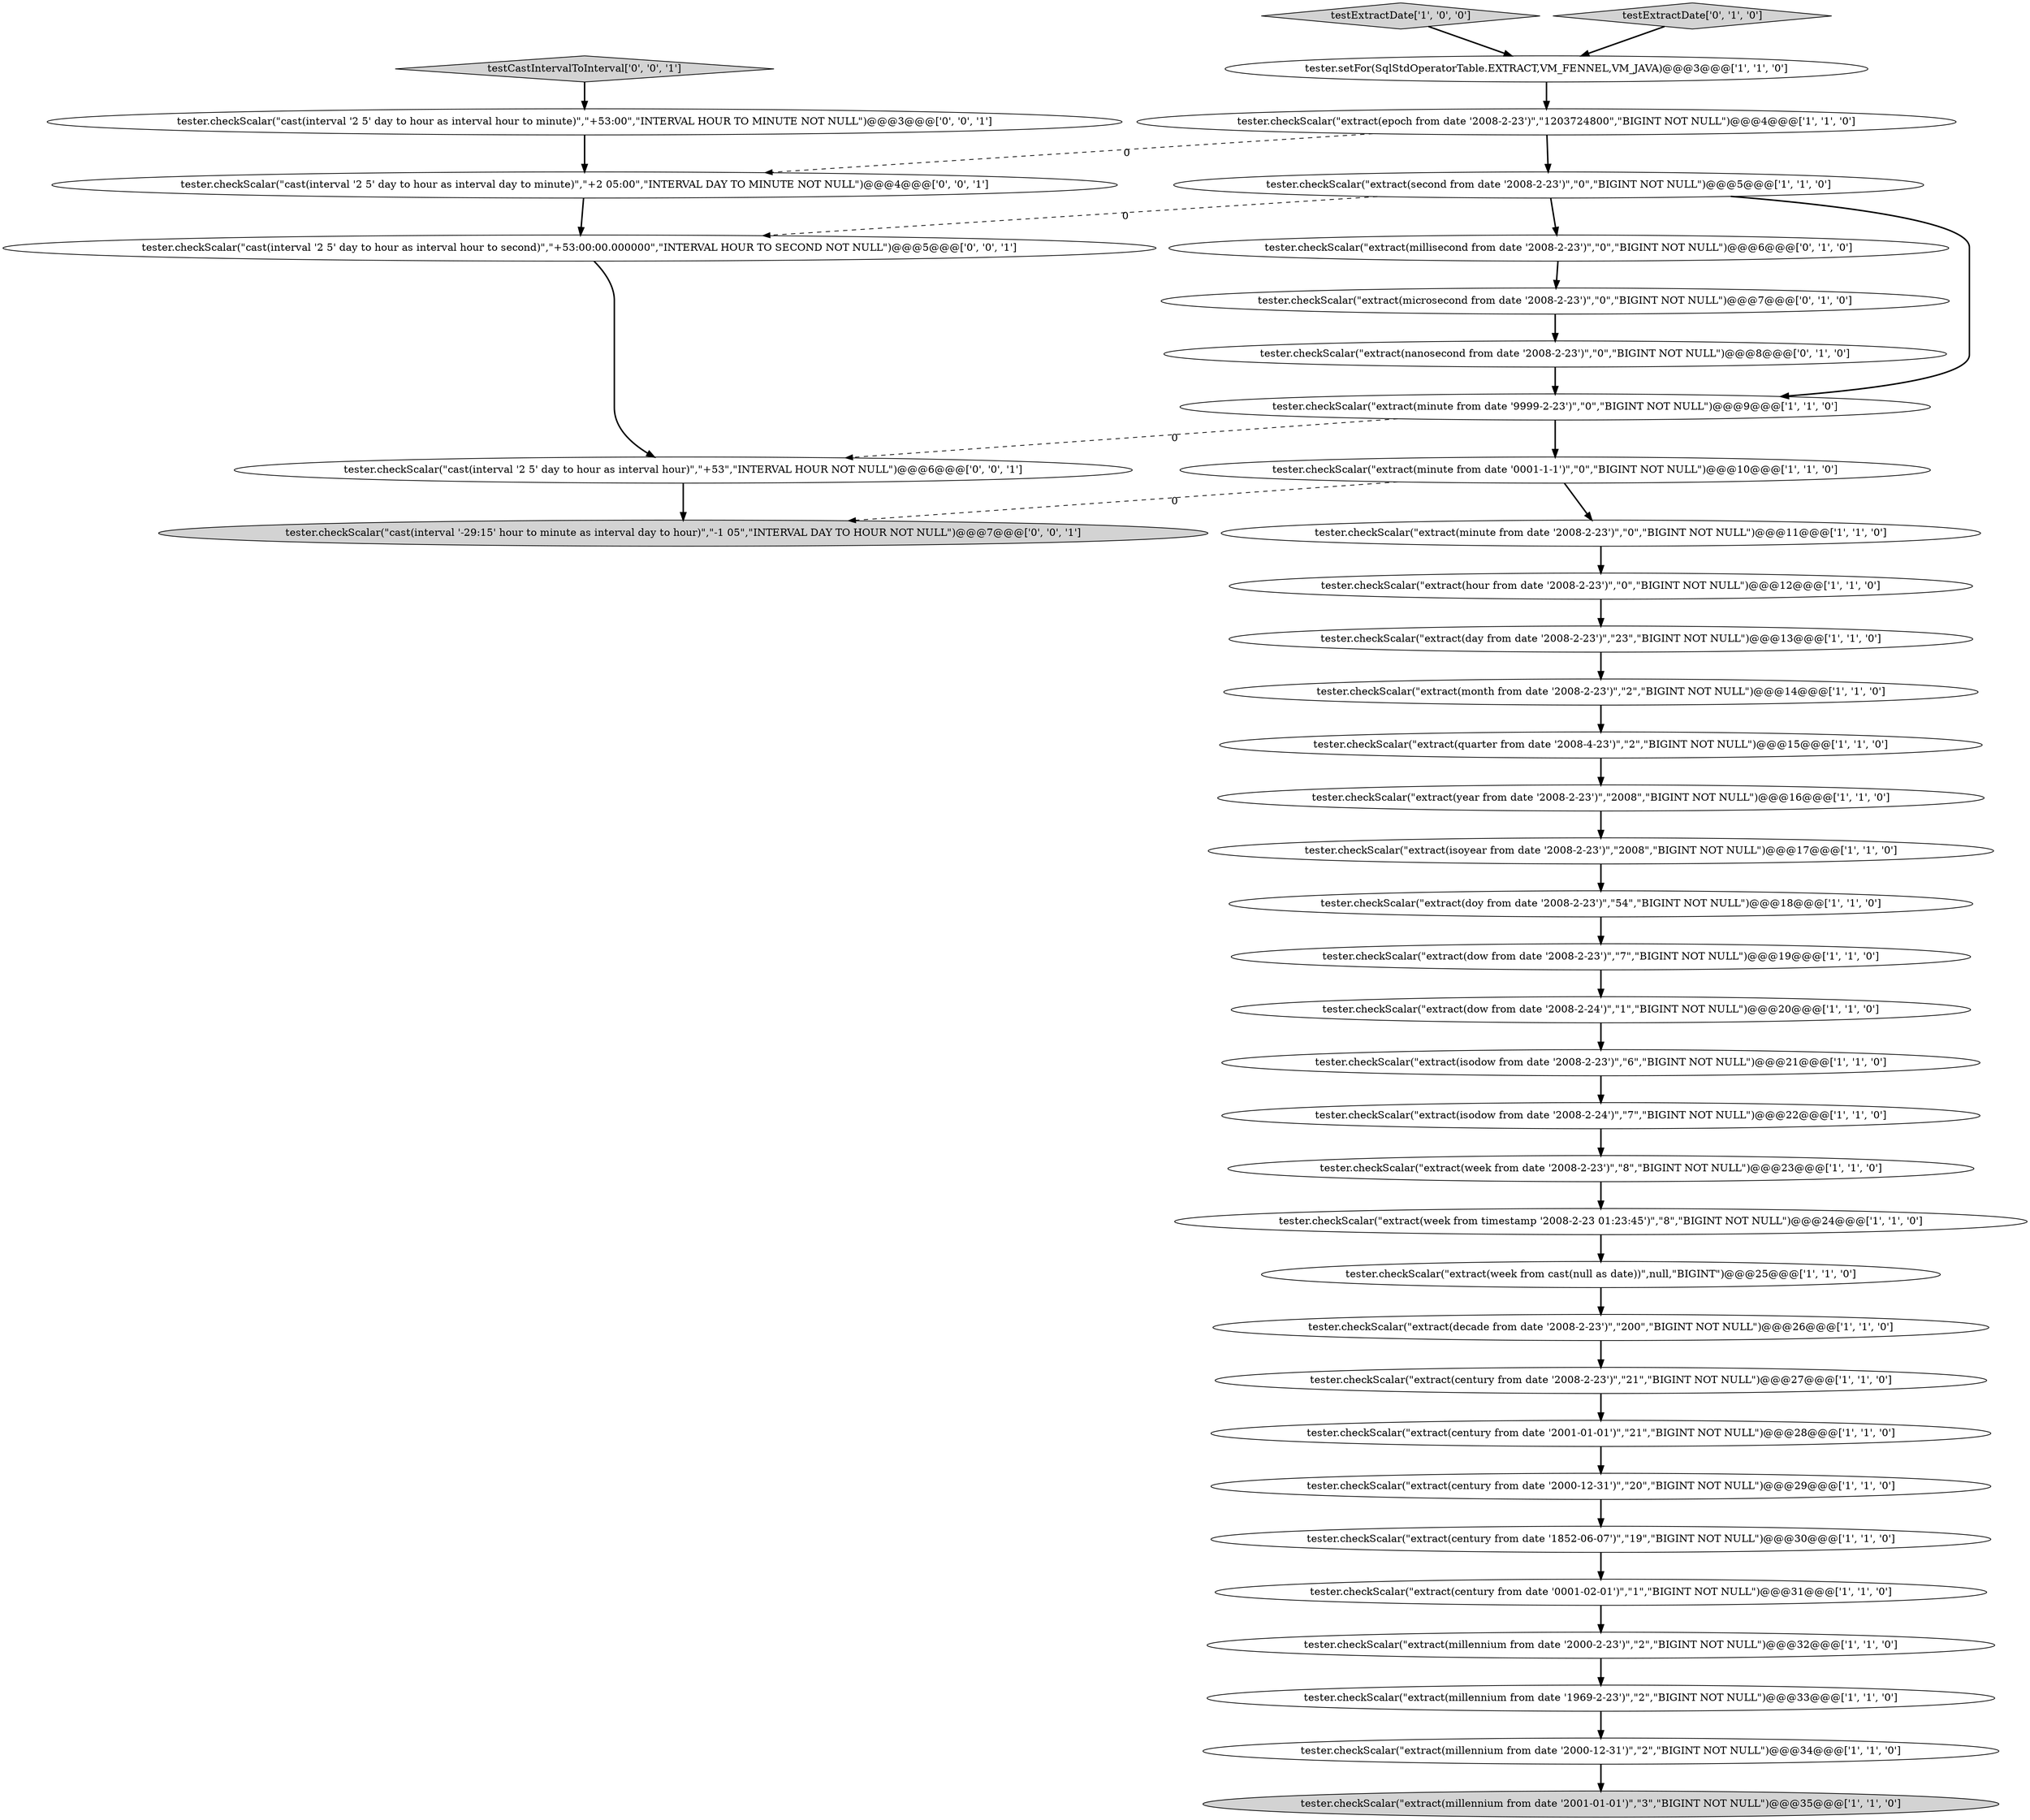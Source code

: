 digraph {
30 [style = filled, label = "tester.checkScalar(\"extract(day from date '2008-2-23')\",\"23\",\"BIGINT NOT NULL\")@@@13@@@['1', '1', '0']", fillcolor = white, shape = ellipse image = "AAA0AAABBB1BBB"];
32 [style = filled, label = "tester.checkScalar(\"extract(microsecond from date '2008-2-23')\",\"0\",\"BIGINT NOT NULL\")@@@7@@@['0', '1', '0']", fillcolor = white, shape = ellipse image = "AAA1AAABBB2BBB"];
9 [style = filled, label = "tester.checkScalar(\"extract(week from timestamp '2008-2-23 01:23:45')\",\"8\",\"BIGINT NOT NULL\")@@@24@@@['1', '1', '0']", fillcolor = white, shape = ellipse image = "AAA0AAABBB1BBB"];
36 [style = filled, label = "tester.checkScalar(\"cast(interval '2 5' day to hour as interval hour to second)\",\"+53:00:00.000000\",\"INTERVAL HOUR TO SECOND NOT NULL\")@@@5@@@['0', '0', '1']", fillcolor = white, shape = ellipse image = "AAA0AAABBB3BBB"];
34 [style = filled, label = "tester.checkScalar(\"extract(nanosecond from date '2008-2-23')\",\"0\",\"BIGINT NOT NULL\")@@@8@@@['0', '1', '0']", fillcolor = white, shape = ellipse image = "AAA1AAABBB2BBB"];
26 [style = filled, label = "tester.checkScalar(\"extract(second from date '2008-2-23')\",\"0\",\"BIGINT NOT NULL\")@@@5@@@['1', '1', '0']", fillcolor = white, shape = ellipse image = "AAA0AAABBB1BBB"];
19 [style = filled, label = "tester.checkScalar(\"extract(dow from date '2008-2-23')\",\"7\",\"BIGINT NOT NULL\")@@@19@@@['1', '1', '0']", fillcolor = white, shape = ellipse image = "AAA0AAABBB1BBB"];
7 [style = filled, label = "tester.checkScalar(\"extract(week from cast(null as date))\",null,\"BIGINT\")@@@25@@@['1', '1', '0']", fillcolor = white, shape = ellipse image = "AAA0AAABBB1BBB"];
21 [style = filled, label = "tester.checkScalar(\"extract(millennium from date '2001-01-01')\",\"3\",\"BIGINT NOT NULL\")@@@35@@@['1', '1', '0']", fillcolor = lightgray, shape = ellipse image = "AAA0AAABBB1BBB"];
2 [style = filled, label = "tester.checkScalar(\"extract(millennium from date '2000-12-31')\",\"2\",\"BIGINT NOT NULL\")@@@34@@@['1', '1', '0']", fillcolor = white, shape = ellipse image = "AAA0AAABBB1BBB"];
27 [style = filled, label = "tester.checkScalar(\"extract(century from date '0001-02-01')\",\"1\",\"BIGINT NOT NULL\")@@@31@@@['1', '1', '0']", fillcolor = white, shape = ellipse image = "AAA0AAABBB1BBB"];
24 [style = filled, label = "tester.setFor(SqlStdOperatorTable.EXTRACT,VM_FENNEL,VM_JAVA)@@@3@@@['1', '1', '0']", fillcolor = white, shape = ellipse image = "AAA0AAABBB1BBB"];
29 [style = filled, label = "testExtractDate['1', '0', '0']", fillcolor = lightgray, shape = diamond image = "AAA0AAABBB1BBB"];
16 [style = filled, label = "tester.checkScalar(\"extract(decade from date '2008-2-23')\",\"200\",\"BIGINT NOT NULL\")@@@26@@@['1', '1', '0']", fillcolor = white, shape = ellipse image = "AAA0AAABBB1BBB"];
18 [style = filled, label = "tester.checkScalar(\"extract(month from date '2008-2-23')\",\"2\",\"BIGINT NOT NULL\")@@@14@@@['1', '1', '0']", fillcolor = white, shape = ellipse image = "AAA0AAABBB1BBB"];
37 [style = filled, label = "testCastIntervalToInterval['0', '0', '1']", fillcolor = lightgray, shape = diamond image = "AAA0AAABBB3BBB"];
17 [style = filled, label = "tester.checkScalar(\"extract(century from date '1852-06-07')\",\"19\",\"BIGINT NOT NULL\")@@@30@@@['1', '1', '0']", fillcolor = white, shape = ellipse image = "AAA0AAABBB1BBB"];
22 [style = filled, label = "tester.checkScalar(\"extract(year from date '2008-2-23')\",\"2008\",\"BIGINT NOT NULL\")@@@16@@@['1', '1', '0']", fillcolor = white, shape = ellipse image = "AAA0AAABBB1BBB"];
25 [style = filled, label = "tester.checkScalar(\"extract(doy from date '2008-2-23')\",\"54\",\"BIGINT NOT NULL\")@@@18@@@['1', '1', '0']", fillcolor = white, shape = ellipse image = "AAA0AAABBB1BBB"];
35 [style = filled, label = "tester.checkScalar(\"cast(interval '2 5' day to hour as interval hour to minute)\",\"+53:00\",\"INTERVAL HOUR TO MINUTE NOT NULL\")@@@3@@@['0', '0', '1']", fillcolor = white, shape = ellipse image = "AAA0AAABBB3BBB"];
38 [style = filled, label = "tester.checkScalar(\"cast(interval '2 5' day to hour as interval day to minute)\",\"+2 05:00\",\"INTERVAL DAY TO MINUTE NOT NULL\")@@@4@@@['0', '0', '1']", fillcolor = white, shape = ellipse image = "AAA0AAABBB3BBB"];
13 [style = filled, label = "tester.checkScalar(\"extract(quarter from date '2008-4-23')\",\"2\",\"BIGINT NOT NULL\")@@@15@@@['1', '1', '0']", fillcolor = white, shape = ellipse image = "AAA0AAABBB1BBB"];
33 [style = filled, label = "testExtractDate['0', '1', '0']", fillcolor = lightgray, shape = diamond image = "AAA0AAABBB2BBB"];
14 [style = filled, label = "tester.checkScalar(\"extract(isodow from date '2008-2-23')\",\"6\",\"BIGINT NOT NULL\")@@@21@@@['1', '1', '0']", fillcolor = white, shape = ellipse image = "AAA0AAABBB1BBB"];
40 [style = filled, label = "tester.checkScalar(\"cast(interval '-29:15' hour to minute as interval day to hour)\",\"-1 05\",\"INTERVAL DAY TO HOUR NOT NULL\")@@@7@@@['0', '0', '1']", fillcolor = lightgray, shape = ellipse image = "AAA0AAABBB3BBB"];
31 [style = filled, label = "tester.checkScalar(\"extract(millisecond from date '2008-2-23')\",\"0\",\"BIGINT NOT NULL\")@@@6@@@['0', '1', '0']", fillcolor = white, shape = ellipse image = "AAA1AAABBB2BBB"];
10 [style = filled, label = "tester.checkScalar(\"extract(hour from date '2008-2-23')\",\"0\",\"BIGINT NOT NULL\")@@@12@@@['1', '1', '0']", fillcolor = white, shape = ellipse image = "AAA0AAABBB1BBB"];
5 [style = filled, label = "tester.checkScalar(\"extract(century from date '2008-2-23')\",\"21\",\"BIGINT NOT NULL\")@@@27@@@['1', '1', '0']", fillcolor = white, shape = ellipse image = "AAA0AAABBB1BBB"];
4 [style = filled, label = "tester.checkScalar(\"extract(dow from date '2008-2-24')\",\"1\",\"BIGINT NOT NULL\")@@@20@@@['1', '1', '0']", fillcolor = white, shape = ellipse image = "AAA0AAABBB1BBB"];
3 [style = filled, label = "tester.checkScalar(\"extract(isodow from date '2008-2-24')\",\"7\",\"BIGINT NOT NULL\")@@@22@@@['1', '1', '0']", fillcolor = white, shape = ellipse image = "AAA0AAABBB1BBB"];
0 [style = filled, label = "tester.checkScalar(\"extract(epoch from date '2008-2-23')\",\"1203724800\",\"BIGINT NOT NULL\")@@@4@@@['1', '1', '0']", fillcolor = white, shape = ellipse image = "AAA0AAABBB1BBB"];
12 [style = filled, label = "tester.checkScalar(\"extract(century from date '2000-12-31')\",\"20\",\"BIGINT NOT NULL\")@@@29@@@['1', '1', '0']", fillcolor = white, shape = ellipse image = "AAA0AAABBB1BBB"];
6 [style = filled, label = "tester.checkScalar(\"extract(millennium from date '2000-2-23')\",\"2\",\"BIGINT NOT NULL\")@@@32@@@['1', '1', '0']", fillcolor = white, shape = ellipse image = "AAA0AAABBB1BBB"];
39 [style = filled, label = "tester.checkScalar(\"cast(interval '2 5' day to hour as interval hour)\",\"+53\",\"INTERVAL HOUR NOT NULL\")@@@6@@@['0', '0', '1']", fillcolor = white, shape = ellipse image = "AAA0AAABBB3BBB"];
1 [style = filled, label = "tester.checkScalar(\"extract(week from date '2008-2-23')\",\"8\",\"BIGINT NOT NULL\")@@@23@@@['1', '1', '0']", fillcolor = white, shape = ellipse image = "AAA0AAABBB1BBB"];
20 [style = filled, label = "tester.checkScalar(\"extract(isoyear from date '2008-2-23')\",\"2008\",\"BIGINT NOT NULL\")@@@17@@@['1', '1', '0']", fillcolor = white, shape = ellipse image = "AAA0AAABBB1BBB"];
15 [style = filled, label = "tester.checkScalar(\"extract(minute from date '9999-2-23')\",\"0\",\"BIGINT NOT NULL\")@@@9@@@['1', '1', '0']", fillcolor = white, shape = ellipse image = "AAA0AAABBB1BBB"];
23 [style = filled, label = "tester.checkScalar(\"extract(millennium from date '1969-2-23')\",\"2\",\"BIGINT NOT NULL\")@@@33@@@['1', '1', '0']", fillcolor = white, shape = ellipse image = "AAA0AAABBB1BBB"];
8 [style = filled, label = "tester.checkScalar(\"extract(minute from date '2008-2-23')\",\"0\",\"BIGINT NOT NULL\")@@@11@@@['1', '1', '0']", fillcolor = white, shape = ellipse image = "AAA0AAABBB1BBB"];
11 [style = filled, label = "tester.checkScalar(\"extract(minute from date '0001-1-1')\",\"0\",\"BIGINT NOT NULL\")@@@10@@@['1', '1', '0']", fillcolor = white, shape = ellipse image = "AAA0AAABBB1BBB"];
28 [style = filled, label = "tester.checkScalar(\"extract(century from date '2001-01-01')\",\"21\",\"BIGINT NOT NULL\")@@@28@@@['1', '1', '0']", fillcolor = white, shape = ellipse image = "AAA0AAABBB1BBB"];
0->38 [style = dashed, label="0"];
23->2 [style = bold, label=""];
34->15 [style = bold, label=""];
38->36 [style = bold, label=""];
1->9 [style = bold, label=""];
14->3 [style = bold, label=""];
17->27 [style = bold, label=""];
28->12 [style = bold, label=""];
10->30 [style = bold, label=""];
30->18 [style = bold, label=""];
37->35 [style = bold, label=""];
25->19 [style = bold, label=""];
13->22 [style = bold, label=""];
7->16 [style = bold, label=""];
26->31 [style = bold, label=""];
18->13 [style = bold, label=""];
26->36 [style = dashed, label="0"];
24->0 [style = bold, label=""];
22->20 [style = bold, label=""];
31->32 [style = bold, label=""];
3->1 [style = bold, label=""];
20->25 [style = bold, label=""];
26->15 [style = bold, label=""];
12->17 [style = bold, label=""];
15->39 [style = dashed, label="0"];
15->11 [style = bold, label=""];
11->8 [style = bold, label=""];
35->38 [style = bold, label=""];
0->26 [style = bold, label=""];
19->4 [style = bold, label=""];
11->40 [style = dashed, label="0"];
4->14 [style = bold, label=""];
16->5 [style = bold, label=""];
27->6 [style = bold, label=""];
32->34 [style = bold, label=""];
39->40 [style = bold, label=""];
29->24 [style = bold, label=""];
5->28 [style = bold, label=""];
33->24 [style = bold, label=""];
6->23 [style = bold, label=""];
36->39 [style = bold, label=""];
8->10 [style = bold, label=""];
2->21 [style = bold, label=""];
9->7 [style = bold, label=""];
}
